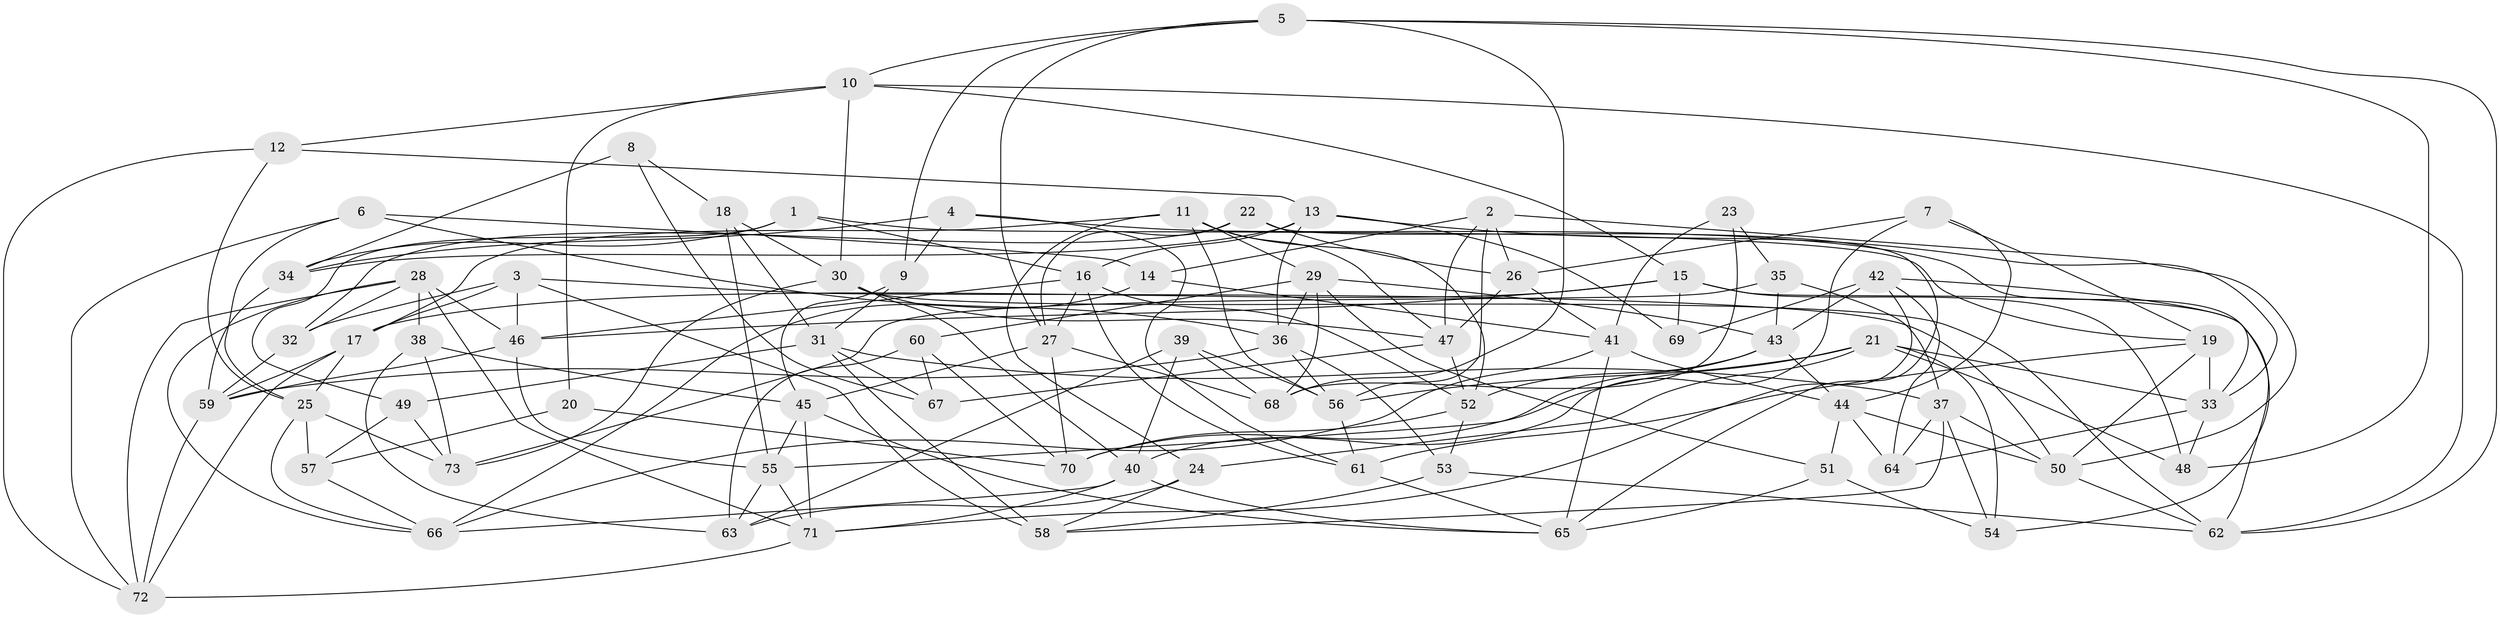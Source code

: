 // original degree distribution, {4: 1.0}
// Generated by graph-tools (version 1.1) at 2025/38/03/04/25 23:38:04]
// undirected, 73 vertices, 184 edges
graph export_dot {
  node [color=gray90,style=filled];
  1;
  2;
  3;
  4;
  5;
  6;
  7;
  8;
  9;
  10;
  11;
  12;
  13;
  14;
  15;
  16;
  17;
  18;
  19;
  20;
  21;
  22;
  23;
  24;
  25;
  26;
  27;
  28;
  29;
  30;
  31;
  32;
  33;
  34;
  35;
  36;
  37;
  38;
  39;
  40;
  41;
  42;
  43;
  44;
  45;
  46;
  47;
  48;
  49;
  50;
  51;
  52;
  53;
  54;
  55;
  56;
  57;
  58;
  59;
  60;
  61;
  62;
  63;
  64;
  65;
  66;
  67;
  68;
  69;
  70;
  71;
  72;
  73;
  1 -- 16 [weight=1.0];
  1 -- 19 [weight=1.0];
  1 -- 34 [weight=1.0];
  1 -- 49 [weight=1.0];
  2 -- 14 [weight=1.0];
  2 -- 26 [weight=2.0];
  2 -- 47 [weight=1.0];
  2 -- 50 [weight=1.0];
  2 -- 56 [weight=1.0];
  3 -- 17 [weight=1.0];
  3 -- 32 [weight=1.0];
  3 -- 46 [weight=1.0];
  3 -- 50 [weight=1.0];
  3 -- 58 [weight=2.0];
  4 -- 9 [weight=1.0];
  4 -- 33 [weight=1.0];
  4 -- 34 [weight=1.0];
  4 -- 61 [weight=1.0];
  5 -- 9 [weight=1.0];
  5 -- 10 [weight=1.0];
  5 -- 27 [weight=1.0];
  5 -- 48 [weight=1.0];
  5 -- 62 [weight=1.0];
  5 -- 68 [weight=1.0];
  6 -- 14 [weight=1.0];
  6 -- 25 [weight=1.0];
  6 -- 36 [weight=1.0];
  6 -- 72 [weight=1.0];
  7 -- 19 [weight=1.0];
  7 -- 26 [weight=1.0];
  7 -- 40 [weight=1.0];
  7 -- 44 [weight=1.0];
  8 -- 18 [weight=1.0];
  8 -- 34 [weight=2.0];
  8 -- 67 [weight=1.0];
  9 -- 31 [weight=1.0];
  9 -- 45 [weight=1.0];
  10 -- 12 [weight=1.0];
  10 -- 15 [weight=1.0];
  10 -- 20 [weight=1.0];
  10 -- 30 [weight=1.0];
  10 -- 62 [weight=1.0];
  11 -- 17 [weight=1.0];
  11 -- 24 [weight=1.0];
  11 -- 29 [weight=1.0];
  11 -- 47 [weight=1.0];
  11 -- 52 [weight=1.0];
  11 -- 56 [weight=1.0];
  12 -- 13 [weight=1.0];
  12 -- 25 [weight=1.0];
  12 -- 72 [weight=1.0];
  13 -- 16 [weight=1.0];
  13 -- 33 [weight=1.0];
  13 -- 34 [weight=1.0];
  13 -- 36 [weight=1.0];
  13 -- 69 [weight=1.0];
  14 -- 41 [weight=1.0];
  14 -- 66 [weight=1.0];
  15 -- 17 [weight=1.0];
  15 -- 46 [weight=1.0];
  15 -- 48 [weight=1.0];
  15 -- 62 [weight=1.0];
  15 -- 69 [weight=1.0];
  16 -- 27 [weight=1.0];
  16 -- 46 [weight=1.0];
  16 -- 52 [weight=1.0];
  16 -- 61 [weight=1.0];
  17 -- 25 [weight=1.0];
  17 -- 59 [weight=1.0];
  17 -- 72 [weight=1.0];
  18 -- 30 [weight=1.0];
  18 -- 31 [weight=1.0];
  18 -- 55 [weight=1.0];
  19 -- 33 [weight=1.0];
  19 -- 50 [weight=1.0];
  19 -- 61 [weight=2.0];
  20 -- 57 [weight=1.0];
  20 -- 70 [weight=2.0];
  21 -- 24 [weight=1.0];
  21 -- 33 [weight=1.0];
  21 -- 48 [weight=1.0];
  21 -- 54 [weight=1.0];
  21 -- 55 [weight=1.0];
  21 -- 56 [weight=1.0];
  22 -- 26 [weight=1.0];
  22 -- 27 [weight=1.0];
  22 -- 32 [weight=1.0];
  22 -- 65 [weight=1.0];
  23 -- 35 [weight=1.0];
  23 -- 41 [weight=1.0];
  23 -- 68 [weight=2.0];
  24 -- 58 [weight=1.0];
  24 -- 63 [weight=1.0];
  25 -- 57 [weight=1.0];
  25 -- 66 [weight=1.0];
  25 -- 73 [weight=1.0];
  26 -- 41 [weight=1.0];
  26 -- 47 [weight=1.0];
  27 -- 45 [weight=1.0];
  27 -- 68 [weight=1.0];
  27 -- 70 [weight=1.0];
  28 -- 32 [weight=1.0];
  28 -- 38 [weight=1.0];
  28 -- 46 [weight=1.0];
  28 -- 66 [weight=1.0];
  28 -- 71 [weight=1.0];
  28 -- 72 [weight=1.0];
  29 -- 36 [weight=1.0];
  29 -- 43 [weight=1.0];
  29 -- 51 [weight=1.0];
  29 -- 60 [weight=1.0];
  29 -- 68 [weight=1.0];
  30 -- 40 [weight=1.0];
  30 -- 47 [weight=1.0];
  30 -- 62 [weight=1.0];
  30 -- 73 [weight=1.0];
  31 -- 37 [weight=1.0];
  31 -- 49 [weight=1.0];
  31 -- 58 [weight=1.0];
  31 -- 67 [weight=1.0];
  32 -- 59 [weight=1.0];
  33 -- 48 [weight=1.0];
  33 -- 64 [weight=1.0];
  34 -- 59 [weight=1.0];
  35 -- 37 [weight=1.0];
  35 -- 43 [weight=1.0];
  35 -- 73 [weight=1.0];
  36 -- 53 [weight=1.0];
  36 -- 56 [weight=1.0];
  36 -- 59 [weight=1.0];
  37 -- 50 [weight=1.0];
  37 -- 54 [weight=1.0];
  37 -- 58 [weight=1.0];
  37 -- 64 [weight=1.0];
  38 -- 45 [weight=1.0];
  38 -- 63 [weight=2.0];
  38 -- 73 [weight=2.0];
  39 -- 40 [weight=1.0];
  39 -- 56 [weight=1.0];
  39 -- 63 [weight=1.0];
  39 -- 68 [weight=1.0];
  40 -- 65 [weight=1.0];
  40 -- 66 [weight=1.0];
  40 -- 71 [weight=1.0];
  41 -- 44 [weight=1.0];
  41 -- 65 [weight=1.0];
  41 -- 66 [weight=1.0];
  42 -- 43 [weight=1.0];
  42 -- 54 [weight=1.0];
  42 -- 64 [weight=1.0];
  42 -- 69 [weight=2.0];
  42 -- 71 [weight=1.0];
  43 -- 44 [weight=1.0];
  43 -- 52 [weight=1.0];
  43 -- 70 [weight=1.0];
  44 -- 50 [weight=1.0];
  44 -- 51 [weight=1.0];
  44 -- 64 [weight=1.0];
  45 -- 55 [weight=1.0];
  45 -- 65 [weight=1.0];
  45 -- 71 [weight=1.0];
  46 -- 55 [weight=1.0];
  46 -- 59 [weight=1.0];
  47 -- 52 [weight=1.0];
  47 -- 67 [weight=1.0];
  49 -- 57 [weight=1.0];
  49 -- 73 [weight=1.0];
  50 -- 62 [weight=1.0];
  51 -- 54 [weight=1.0];
  51 -- 65 [weight=1.0];
  52 -- 53 [weight=1.0];
  52 -- 70 [weight=1.0];
  53 -- 58 [weight=1.0];
  53 -- 62 [weight=1.0];
  55 -- 63 [weight=1.0];
  55 -- 71 [weight=1.0];
  56 -- 61 [weight=1.0];
  57 -- 66 [weight=1.0];
  59 -- 72 [weight=1.0];
  60 -- 63 [weight=1.0];
  60 -- 67 [weight=1.0];
  60 -- 70 [weight=1.0];
  61 -- 65 [weight=1.0];
  71 -- 72 [weight=1.0];
}
